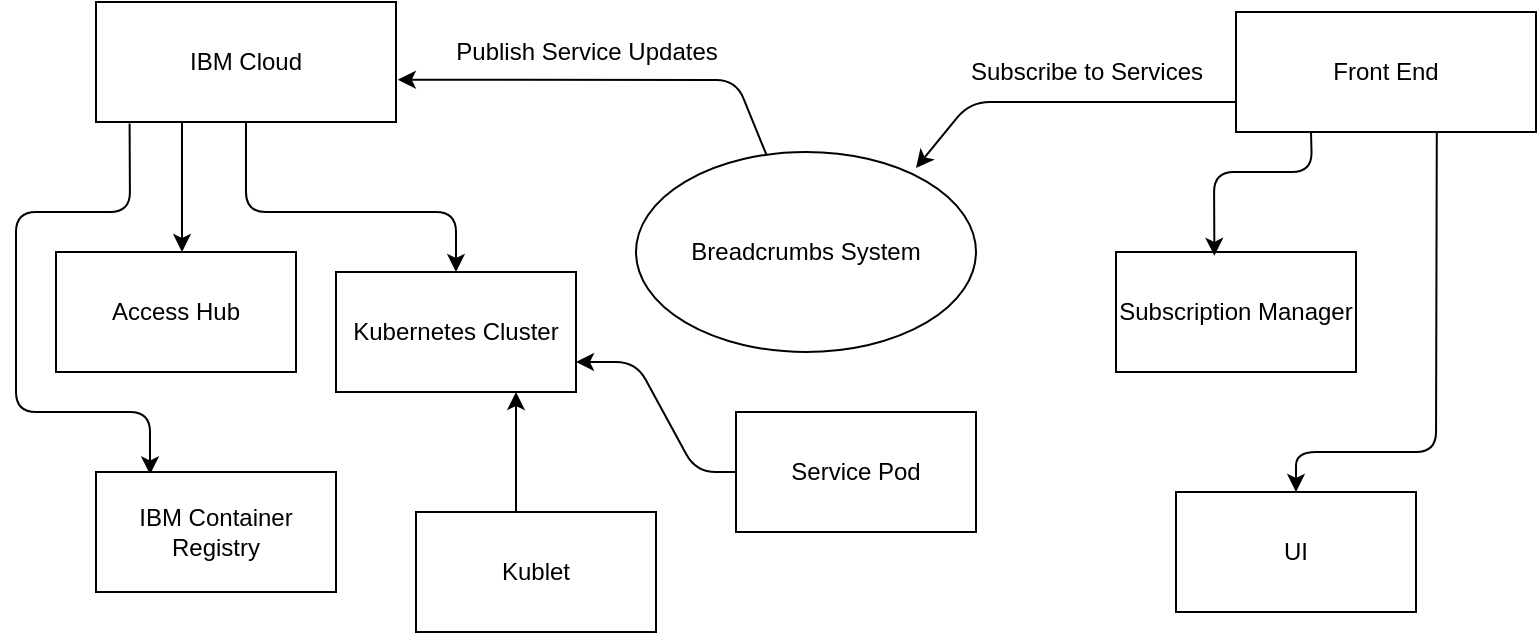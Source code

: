 <mxfile version="14.5.7" type="device"><diagram id="P_VyPy1HZJn5cmPLJefE" name="Page-1"><mxGraphModel dx="1431" dy="945" grid="1" gridSize="10" guides="1" tooltips="1" connect="1" arrows="1" fold="1" page="1" pageScale="1" pageWidth="850" pageHeight="1100" math="0" shadow="0"><root><mxCell id="0"/><mxCell id="1" parent="0"/><mxCell id="cIyQhU05OGDiJH5koWPZ-7" value="" style="endArrow=classic;html=1;exitX=0.5;exitY=1;exitDx=0;exitDy=0;entryX=0.5;entryY=0;entryDx=0;entryDy=0;" parent="1" source="Z9kPXdW8Z2_kcvshsSLx-5" target="cIyQhU05OGDiJH5koWPZ-4" edge="1"><mxGeometry width="50" height="50" relative="1" as="geometry"><mxPoint x="146.2" y="149.16" as="sourcePoint"/><mxPoint x="133.8" y="385" as="targetPoint"/><Array as="points"><mxPoint x="155" y="195"/><mxPoint x="220" y="195"/><mxPoint x="260" y="195"/></Array></mxGeometry></mxCell><mxCell id="cIyQhU05OGDiJH5koWPZ-6" value="" style="endArrow=classic;html=1;exitX=0.112;exitY=1.012;exitDx=0;exitDy=0;exitPerimeter=0;entryX=0.225;entryY=0.02;entryDx=0;entryDy=0;entryPerimeter=0;" parent="1" target="cIyQhU05OGDiJH5koWPZ-3" edge="1" source="Z9kPXdW8Z2_kcvshsSLx-5"><mxGeometry width="50" height="50" relative="1" as="geometry"><mxPoint x="122.4" y="149.16" as="sourcePoint"/><mxPoint x="97.59" y="275" as="targetPoint"/><Array as="points"><mxPoint x="97" y="195"/><mxPoint x="40" y="195"/><mxPoint x="40" y="295"/><mxPoint x="107" y="295"/></Array></mxGeometry></mxCell><mxCell id="Z9kPXdW8Z2_kcvshsSLx-1" value="Breadcrumbs System" style="ellipse;whiteSpace=wrap;html=1;" parent="1" vertex="1"><mxGeometry x="350" y="165" width="170" height="100" as="geometry"/></mxCell><mxCell id="Z9kPXdW8Z2_kcvshsSLx-4" value="Front End" style="rounded=0;whiteSpace=wrap;html=1;" parent="1" vertex="1"><mxGeometry x="650" y="95" width="150" height="60" as="geometry"/></mxCell><mxCell id="Z9kPXdW8Z2_kcvshsSLx-5" value="IBM Cloud" style="rounded=0;whiteSpace=wrap;html=1;" parent="1" vertex="1"><mxGeometry x="80" y="90" width="150" height="60" as="geometry"/></mxCell><mxCell id="Z9kPXdW8Z2_kcvshsSLx-10" value="" style="endArrow=classic;html=1;exitX=0;exitY=0.75;exitDx=0;exitDy=0;" parent="1" source="Z9kPXdW8Z2_kcvshsSLx-4" edge="1"><mxGeometry width="50" height="50" relative="1" as="geometry"><mxPoint x="610" y="165" as="sourcePoint"/><mxPoint x="490" y="173" as="targetPoint"/><Array as="points"><mxPoint x="517" y="140"/></Array></mxGeometry></mxCell><mxCell id="Z9kPXdW8Z2_kcvshsSLx-11" value="Subscribe to Services" style="text;html=1;align=center;verticalAlign=middle;resizable=0;points=[];autosize=1;rotation=0;" parent="1" vertex="1"><mxGeometry x="510" y="115" width="130" height="20" as="geometry"/></mxCell><mxCell id="Z9kPXdW8Z2_kcvshsSLx-14" value="Publish Service Updates" style="text;html=1;align=center;verticalAlign=middle;resizable=0;points=[];autosize=1;rotation=0;" parent="1" vertex="1"><mxGeometry x="250" y="105" width="150" height="20" as="geometry"/></mxCell><mxCell id="Z9kPXdW8Z2_kcvshsSLx-15" value="" style="endArrow=classic;html=1;entryX=1.006;entryY=0.648;entryDx=0;entryDy=0;entryPerimeter=0;" parent="1" source="Z9kPXdW8Z2_kcvshsSLx-1" target="Z9kPXdW8Z2_kcvshsSLx-5" edge="1"><mxGeometry width="50" height="50" relative="1" as="geometry"><mxPoint x="77.5" y="195" as="sourcePoint"/><mxPoint x="310" y="225" as="targetPoint"/><Array as="points"><mxPoint x="400" y="129"/></Array></mxGeometry></mxCell><mxCell id="cIyQhU05OGDiJH5koWPZ-3" value="IBM Container Registry" style="rounded=0;whiteSpace=wrap;html=1;" parent="1" vertex="1"><mxGeometry x="80" y="325" width="120" height="60" as="geometry"/></mxCell><mxCell id="cIyQhU05OGDiJH5koWPZ-4" value="Kubernetes Cluster" style="rounded=0;whiteSpace=wrap;html=1;" parent="1" vertex="1"><mxGeometry x="200" y="225" width="120" height="60" as="geometry"/></mxCell><mxCell id="cIyQhU05OGDiJH5koWPZ-9" value="Subscription Manager" style="rounded=0;whiteSpace=wrap;html=1;" parent="1" vertex="1"><mxGeometry x="590" y="215" width="120" height="60" as="geometry"/></mxCell><mxCell id="cIyQhU05OGDiJH5koWPZ-10" value="UI" style="rounded=0;whiteSpace=wrap;html=1;" parent="1" vertex="1"><mxGeometry x="620" y="335" width="120" height="60" as="geometry"/></mxCell><mxCell id="cIyQhU05OGDiJH5koWPZ-11" value="" style="endArrow=classic;html=1;exitX=0.25;exitY=1;exitDx=0;exitDy=0;entryX=0.41;entryY=0.032;entryDx=0;entryDy=0;entryPerimeter=0;" parent="1" source="Z9kPXdW8Z2_kcvshsSLx-4" target="cIyQhU05OGDiJH5koWPZ-9" edge="1"><mxGeometry width="50" height="50" relative="1" as="geometry"><mxPoint x="680" y="152.5" as="sourcePoint"/><mxPoint x="757.5" y="277.5" as="targetPoint"/><Array as="points"><mxPoint x="688" y="175"/><mxPoint x="639" y="175"/></Array></mxGeometry></mxCell><mxCell id="cIyQhU05OGDiJH5koWPZ-12" value="" style="endArrow=classic;html=1;exitX=0.75;exitY=1;exitDx=0;exitDy=0;" parent="1" target="cIyQhU05OGDiJH5koWPZ-10" edge="1"><mxGeometry width="50" height="50" relative="1" as="geometry"><mxPoint x="750.4" y="155" as="sourcePoint"/><mxPoint x="709.6" y="219.42" as="targetPoint"/><Array as="points"><mxPoint x="750" y="315"/><mxPoint x="680" y="315"/></Array></mxGeometry></mxCell><mxCell id="cIyQhU05OGDiJH5koWPZ-14" value="Kublet" style="rounded=0;whiteSpace=wrap;html=1;" parent="1" vertex="1"><mxGeometry x="240" y="345" width="120" height="60" as="geometry"/></mxCell><mxCell id="cIyQhU05OGDiJH5koWPZ-15" value="" style="endArrow=classic;html=1;entryX=0.75;entryY=1;entryDx=0;entryDy=0;" parent="1" target="cIyQhU05OGDiJH5koWPZ-4" edge="1"><mxGeometry width="50" height="50" relative="1" as="geometry"><mxPoint x="290" y="345" as="sourcePoint"/><mxPoint x="365.0" y="405.0" as="targetPoint"/><Array as="points"><mxPoint x="290" y="325"/></Array></mxGeometry></mxCell><mxCell id="cIyQhU05OGDiJH5koWPZ-16" value="Service Pod" style="rounded=0;whiteSpace=wrap;html=1;" parent="1" vertex="1"><mxGeometry x="400" y="295" width="120" height="60" as="geometry"/></mxCell><mxCell id="cIyQhU05OGDiJH5koWPZ-17" value="" style="endArrow=classic;html=1;entryX=1;entryY=0.75;entryDx=0;entryDy=0;exitX=0;exitY=0.5;exitDx=0;exitDy=0;" parent="1" source="cIyQhU05OGDiJH5koWPZ-16" target="cIyQhU05OGDiJH5koWPZ-4" edge="1"><mxGeometry width="50" height="50" relative="1" as="geometry"><mxPoint x="395" y="475" as="sourcePoint"/><mxPoint x="445" y="425" as="targetPoint"/><Array as="points"><mxPoint x="380" y="325"/><mxPoint x="350" y="270"/></Array></mxGeometry></mxCell><mxCell id="AHU_w5DJ7bo13iCk0Q23-1" value="Access Hub" style="rounded=0;whiteSpace=wrap;html=1;" vertex="1" parent="1"><mxGeometry x="60" y="215" width="120" height="60" as="geometry"/></mxCell><mxCell id="AHU_w5DJ7bo13iCk0Q23-2" value="" style="endArrow=classic;html=1;" edge="1" parent="1"><mxGeometry width="50" height="50" relative="1" as="geometry"><mxPoint x="123" y="150" as="sourcePoint"/><mxPoint x="123" y="215" as="targetPoint"/></mxGeometry></mxCell></root></mxGraphModel></diagram></mxfile>